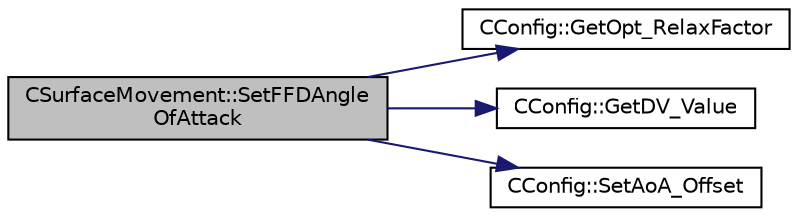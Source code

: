 digraph "CSurfaceMovement::SetFFDAngleOfAttack"
{
  edge [fontname="Helvetica",fontsize="10",labelfontname="Helvetica",labelfontsize="10"];
  node [fontname="Helvetica",fontsize="10",shape=record];
  rankdir="LR";
  Node455 [label="CSurfaceMovement::SetFFDAngle\lOfAttack",height=0.2,width=0.4,color="black", fillcolor="grey75", style="filled", fontcolor="black"];
  Node455 -> Node456 [color="midnightblue",fontsize="10",style="solid",fontname="Helvetica"];
  Node456 [label="CConfig::GetOpt_RelaxFactor",height=0.2,width=0.4,color="black", fillcolor="white", style="filled",URL="$class_c_config.html#affef7bc6016955cb0cf49b3f774bc45a",tooltip="Get the scale factor for the line search. "];
  Node455 -> Node457 [color="midnightblue",fontsize="10",style="solid",fontname="Helvetica"];
  Node457 [label="CConfig::GetDV_Value",height=0.2,width=0.4,color="black", fillcolor="white", style="filled",URL="$class_c_config.html#ac50165b44d1c286c810585b89cd68f33",tooltip="Value of the design variable step, we use this value in design problems. "];
  Node455 -> Node458 [color="midnightblue",fontsize="10",style="solid",fontname="Helvetica"];
  Node458 [label="CConfig::SetAoA_Offset",height=0.2,width=0.4,color="black", fillcolor="white", style="filled",URL="$class_c_config.html#ae8037752a35024e89a598e2e12065cb6",tooltip="Set the off set angle of attack. "];
}

